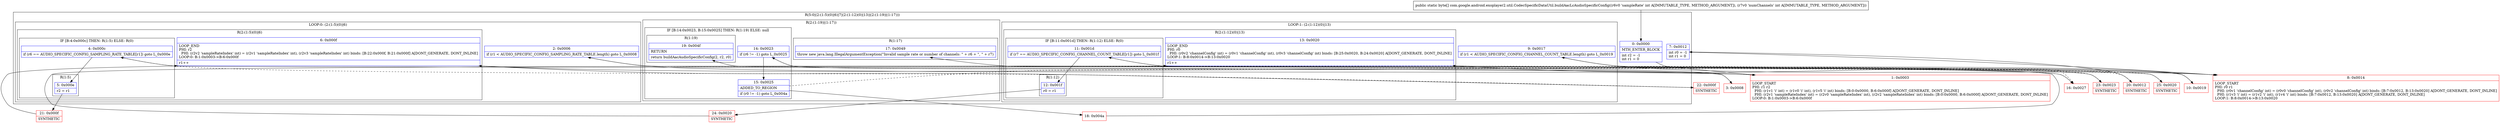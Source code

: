 digraph "CFG forcom.google.android.exoplayer2.util.CodecSpecificDataUtil.buildAacLcAudioSpecificConfig(II)[B" {
subgraph cluster_Region_2068962167 {
label = "R(5:0|(2:(1:5)(0)|6)|7|(2:(1:12)(0)|13)|(2:(1:19)|(1:17)))";
node [shape=record,color=blue];
Node_0 [shape=record,label="{0\:\ 0x0000|MTH_ENTER_BLOCK\l|int r2 = \-1\lint r1 = 0\l}"];
subgraph cluster_LoopRegion_1614709204 {
label = "LOOP:0: (2:(1:5)(0)|6)";
node [shape=record,color=blue];
Node_2 [shape=record,label="{2\:\ 0x0006|if (r1 \< AUDIO_SPECIFIC_CONFIG_SAMPLING_RATE_TABLE.length) goto L_0x0008\l}"];
subgraph cluster_Region_356607175 {
label = "R(2:(1:5)(0)|6)";
node [shape=record,color=blue];
subgraph cluster_IfRegion_632009957 {
label = "IF [B:4:0x000c] THEN: R(1:5) ELSE: R(0)";
node [shape=record,color=blue];
Node_4 [shape=record,label="{4\:\ 0x000c|if (r6 == AUDIO_SPECIFIC_CONFIG_SAMPLING_RATE_TABLE[r1]) goto L_0x000e\l}"];
subgraph cluster_Region_1151240338 {
label = "R(1:5)";
node [shape=record,color=blue];
Node_5 [shape=record,label="{5\:\ 0x000e|r2 = r1\l}"];
}
subgraph cluster_Region_60449074 {
label = "R(0)";
node [shape=record,color=blue];
}
}
Node_6 [shape=record,label="{6\:\ 0x000f|LOOP_END\lPHI: r2 \l  PHI: (r2v2 'sampleRateIndex' int) = (r2v1 'sampleRateIndex' int), (r2v3 'sampleRateIndex' int) binds: [B:22:0x000f, B:21:0x000f] A[DONT_GENERATE, DONT_INLINE]\lLOOP:0: B:1:0x0003\-\>B:6:0x000f\l|r1++\l}"];
}
}
Node_7 [shape=record,label="{7\:\ 0x0012|int r0 = \-1\lint r1 = 0\l}"];
subgraph cluster_LoopRegion_150198717 {
label = "LOOP:1: (2:(1:12)(0)|13)";
node [shape=record,color=blue];
Node_9 [shape=record,label="{9\:\ 0x0017|if (r1 \< AUDIO_SPECIFIC_CONFIG_CHANNEL_COUNT_TABLE.length) goto L_0x0019\l}"];
subgraph cluster_Region_1879529690 {
label = "R(2:(1:12)(0)|13)";
node [shape=record,color=blue];
subgraph cluster_IfRegion_89533252 {
label = "IF [B:11:0x001d] THEN: R(1:12) ELSE: R(0)";
node [shape=record,color=blue];
Node_11 [shape=record,label="{11\:\ 0x001d|if (r7 == AUDIO_SPECIFIC_CONFIG_CHANNEL_COUNT_TABLE[r1]) goto L_0x001f\l}"];
subgraph cluster_Region_45015367 {
label = "R(1:12)";
node [shape=record,color=blue];
Node_12 [shape=record,label="{12\:\ 0x001f|r0 = r1\l}"];
}
subgraph cluster_Region_1554811513 {
label = "R(0)";
node [shape=record,color=blue];
}
}
Node_13 [shape=record,label="{13\:\ 0x0020|LOOP_END\lPHI: r0 \l  PHI: (r0v2 'channelConfig' int) = (r0v1 'channelConfig' int), (r0v3 'channelConfig' int) binds: [B:25:0x0020, B:24:0x0020] A[DONT_GENERATE, DONT_INLINE]\lLOOP:1: B:8:0x0014\-\>B:13:0x0020\l|r1++\l}"];
}
}
subgraph cluster_Region_1967655081 {
label = "R(2:(1:19)|(1:17))";
node [shape=record,color=blue];
subgraph cluster_IfRegion_369811687 {
label = "IF [B:14:0x0023, B:15:0x0025] THEN: R(1:19) ELSE: null";
node [shape=record,color=blue];
Node_14 [shape=record,label="{14\:\ 0x0023|if (r6 != \-1) goto L_0x0025\l}"];
Node_15 [shape=record,label="{15\:\ 0x0025|ADDED_TO_REGION\l|if (r0 != \-1) goto L_0x004a\l}"];
subgraph cluster_Region_1765393268 {
label = "R(1:19)";
node [shape=record,color=blue];
Node_19 [shape=record,label="{19\:\ 0x004f|RETURN\l|return buildAacAudioSpecificConfig(2, r2, r0)\l}"];
}
}
subgraph cluster_Region_529175339 {
label = "R(1:17)";
node [shape=record,color=blue];
Node_17 [shape=record,label="{17\:\ 0x0049|throw new java.lang.IllegalArgumentException(\"Invalid sample rate or number of channels: \" + r6 + \", \" + r7)\l}"];
}
}
}
Node_1 [shape=record,color=red,label="{1\:\ 0x0003|LOOP_START\lPHI: r1 r2 \l  PHI: (r1v1 'i' int) = (r1v0 'i' int), (r1v5 'i' int) binds: [B:0:0x0000, B:6:0x000f] A[DONT_GENERATE, DONT_INLINE]\l  PHI: (r2v1 'sampleRateIndex' int) = (r2v0 'sampleRateIndex' int), (r2v2 'sampleRateIndex' int) binds: [B:0:0x0000, B:6:0x000f] A[DONT_GENERATE, DONT_INLINE]\lLOOP:0: B:1:0x0003\-\>B:6:0x000f\l}"];
Node_3 [shape=record,color=red,label="{3\:\ 0x0008}"];
Node_8 [shape=record,color=red,label="{8\:\ 0x0014|LOOP_START\lPHI: r0 r1 \l  PHI: (r0v1 'channelConfig' int) = (r0v0 'channelConfig' int), (r0v2 'channelConfig' int) binds: [B:7:0x0012, B:13:0x0020] A[DONT_GENERATE, DONT_INLINE]\l  PHI: (r1v3 'i' int) = (r1v2 'i' int), (r1v4 'i' int) binds: [B:7:0x0012, B:13:0x0020] A[DONT_GENERATE, DONT_INLINE]\lLOOP:1: B:8:0x0014\-\>B:13:0x0020\l}"];
Node_10 [shape=record,color=red,label="{10\:\ 0x0019}"];
Node_16 [shape=record,color=red,label="{16\:\ 0x0027}"];
Node_18 [shape=record,color=red,label="{18\:\ 0x004a}"];
Node_20 [shape=record,color=red,label="{20\:\ 0x0012|SYNTHETIC\l}"];
Node_21 [shape=record,color=red,label="{21\:\ 0x000f|SYNTHETIC\l}"];
Node_22 [shape=record,color=red,label="{22\:\ 0x000f|SYNTHETIC\l}"];
Node_23 [shape=record,color=red,label="{23\:\ 0x0023|SYNTHETIC\l}"];
Node_24 [shape=record,color=red,label="{24\:\ 0x0020|SYNTHETIC\l}"];
Node_25 [shape=record,color=red,label="{25\:\ 0x0020|SYNTHETIC\l}"];
MethodNode[shape=record,label="{public static byte[] com.google.android.exoplayer2.util.CodecSpecificDataUtil.buildAacLcAudioSpecificConfig((r6v0 'sampleRate' int A[IMMUTABLE_TYPE, METHOD_ARGUMENT]), (r7v0 'numChannels' int A[IMMUTABLE_TYPE, METHOD_ARGUMENT])) }"];
MethodNode -> Node_0;
Node_0 -> Node_1;
Node_2 -> Node_3;
Node_2 -> Node_20[style=dashed];
Node_4 -> Node_5;
Node_4 -> Node_22[style=dashed];
Node_5 -> Node_21;
Node_6 -> Node_1;
Node_7 -> Node_8;
Node_9 -> Node_10;
Node_9 -> Node_23[style=dashed];
Node_11 -> Node_12;
Node_11 -> Node_25[style=dashed];
Node_12 -> Node_24;
Node_13 -> Node_8;
Node_14 -> Node_15;
Node_14 -> Node_16[style=dashed];
Node_15 -> Node_16[style=dashed];
Node_15 -> Node_18;
Node_1 -> Node_2;
Node_3 -> Node_4;
Node_8 -> Node_9;
Node_10 -> Node_11;
Node_16 -> Node_17;
Node_18 -> Node_19;
Node_20 -> Node_7;
Node_21 -> Node_6;
Node_22 -> Node_6;
Node_23 -> Node_14;
Node_24 -> Node_13;
Node_25 -> Node_13;
}


